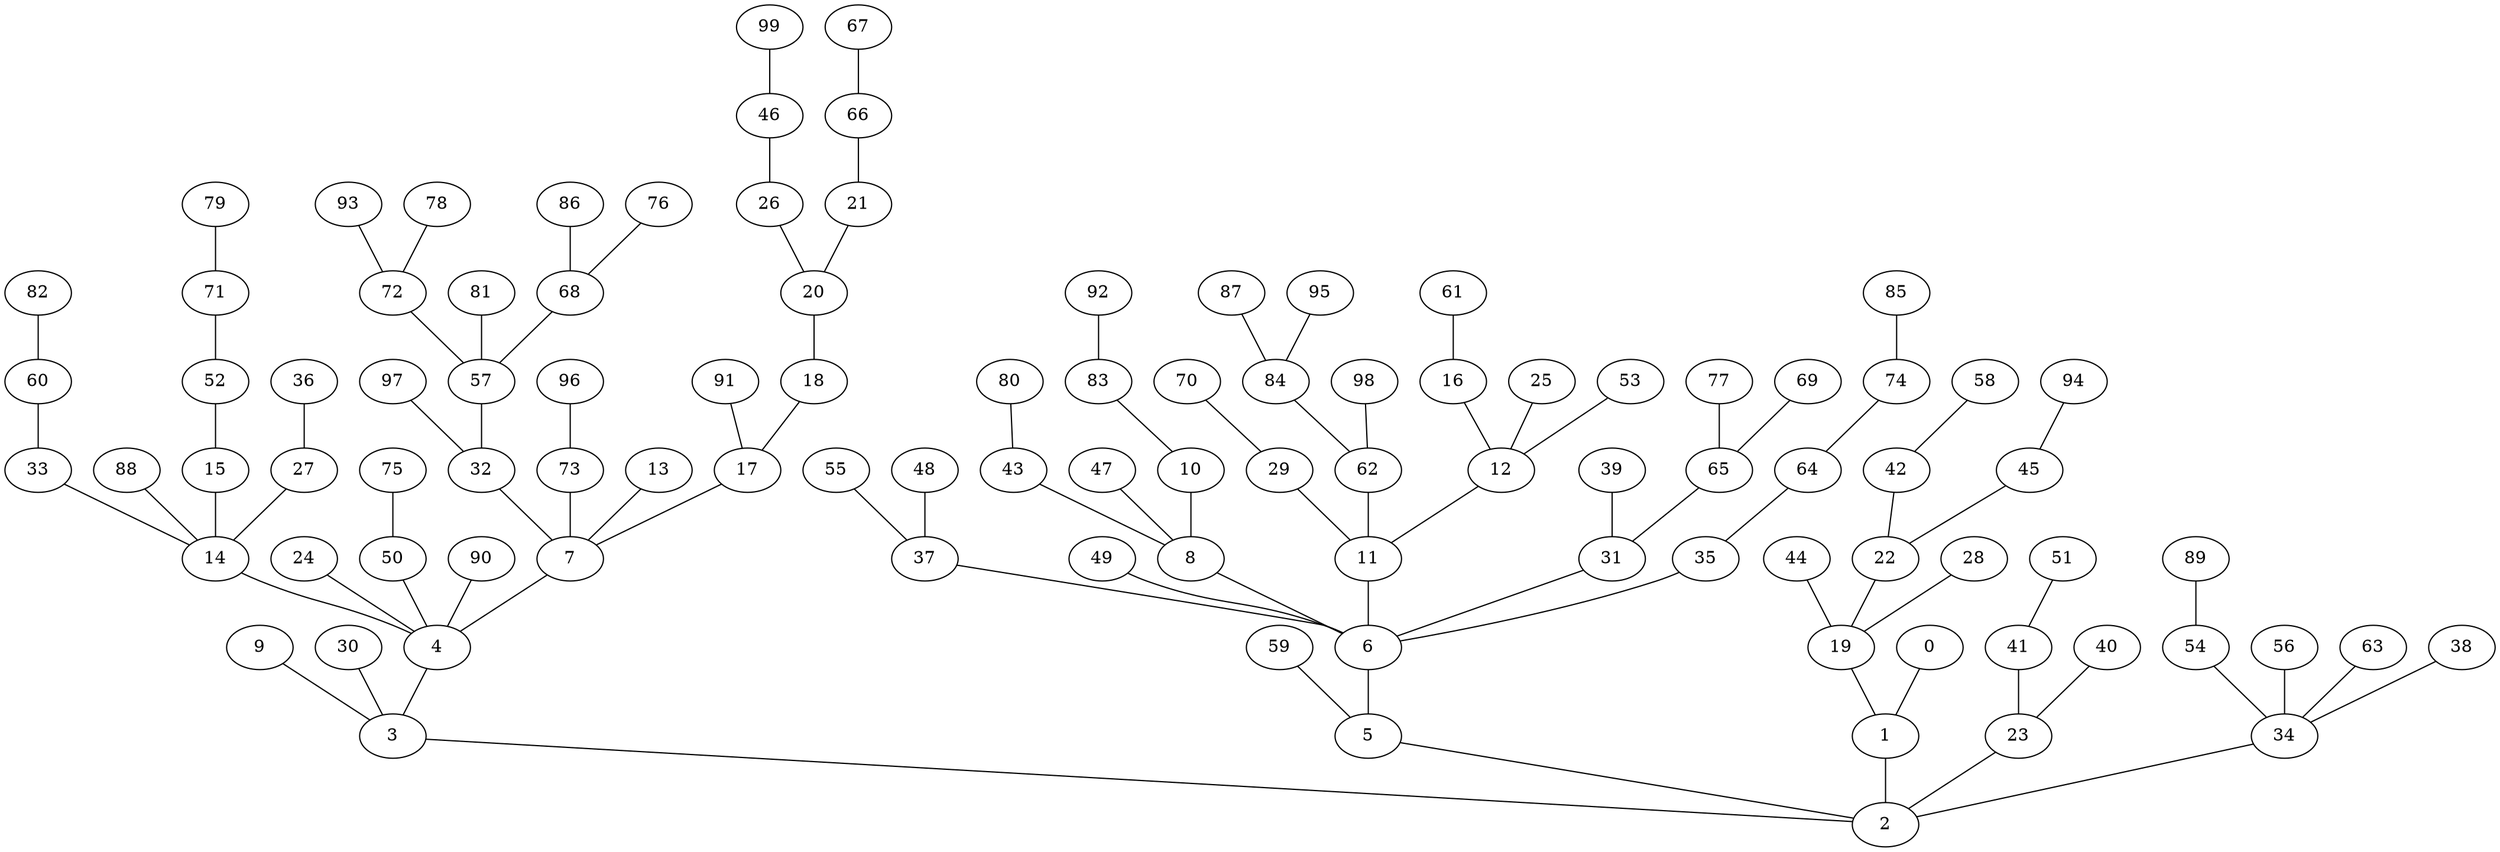 graph DFS_R_grafoDorogovtsev_100  {
0;
1;
2;
3;
4;
7;
13;
17;
18;
20;
21;
66;
67;
26;
46;
99;
91;
32;
57;
68;
76;
86;
72;
78;
93;
81;
97;
73;
96;
14;
15;
52;
71;
79;
27;
36;
33;
60;
82;
88;
24;
50;
75;
90;
9;
30;
5;
6;
8;
10;
83;
92;
43;
80;
47;
11;
12;
16;
61;
25;
53;
29;
70;
62;
84;
87;
95;
98;
31;
39;
65;
69;
77;
35;
64;
74;
85;
37;
48;
55;
49;
59;
23;
40;
41;
51;
34;
38;
54;
89;
56;
63;
19;
22;
42;
58;
45;
94;
28;
44;
0 -- 1;
1 -- 2;
3 -- 2;
4 -- 3;
7 -- 4;
13 -- 7;
17 -- 7;
18 -- 17;
20 -- 18;
21 -- 20;
66 -- 21;
67 -- 66;
26 -- 20;
46 -- 26;
99 -- 46;
91 -- 17;
32 -- 7;
57 -- 32;
68 -- 57;
76 -- 68;
86 -- 68;
72 -- 57;
78 -- 72;
93 -- 72;
81 -- 57;
97 -- 32;
73 -- 7;
96 -- 73;
14 -- 4;
15 -- 14;
52 -- 15;
71 -- 52;
79 -- 71;
27 -- 14;
36 -- 27;
33 -- 14;
60 -- 33;
82 -- 60;
88 -- 14;
24 -- 4;
50 -- 4;
75 -- 50;
90 -- 4;
9 -- 3;
30 -- 3;
5 -- 2;
6 -- 5;
8 -- 6;
10 -- 8;
83 -- 10;
92 -- 83;
43 -- 8;
80 -- 43;
47 -- 8;
11 -- 6;
12 -- 11;
16 -- 12;
61 -- 16;
25 -- 12;
53 -- 12;
29 -- 11;
70 -- 29;
62 -- 11;
84 -- 62;
87 -- 84;
95 -- 84;
98 -- 62;
31 -- 6;
39 -- 31;
65 -- 31;
69 -- 65;
77 -- 65;
35 -- 6;
64 -- 35;
74 -- 64;
85 -- 74;
37 -- 6;
48 -- 37;
55 -- 37;
49 -- 6;
59 -- 5;
23 -- 2;
40 -- 23;
41 -- 23;
51 -- 41;
34 -- 2;
38 -- 34;
54 -- 34;
89 -- 54;
56 -- 34;
63 -- 34;
19 -- 1;
22 -- 19;
42 -- 22;
58 -- 42;
45 -- 22;
94 -- 45;
28 -- 19;
44 -- 19;
}